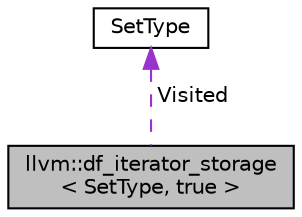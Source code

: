 digraph "llvm::df_iterator_storage&lt; SetType, true &gt;"
{
 // LATEX_PDF_SIZE
  bgcolor="transparent";
  edge [fontname="Helvetica",fontsize="10",labelfontname="Helvetica",labelfontsize="10"];
  node [fontname="Helvetica",fontsize="10",shape="box"];
  Node1 [label="llvm::df_iterator_storage\l\< SetType, true \>",height=0.2,width=0.4,color="black", fillcolor="grey75", style="filled", fontcolor="black",tooltip=" "];
  Node2 -> Node1 [dir="back",color="darkorchid3",fontsize="10",style="dashed",label=" Visited" ,fontname="Helvetica"];
  Node2 [label="SetType",height=0.2,width=0.4,color="black",tooltip=" "];
}
